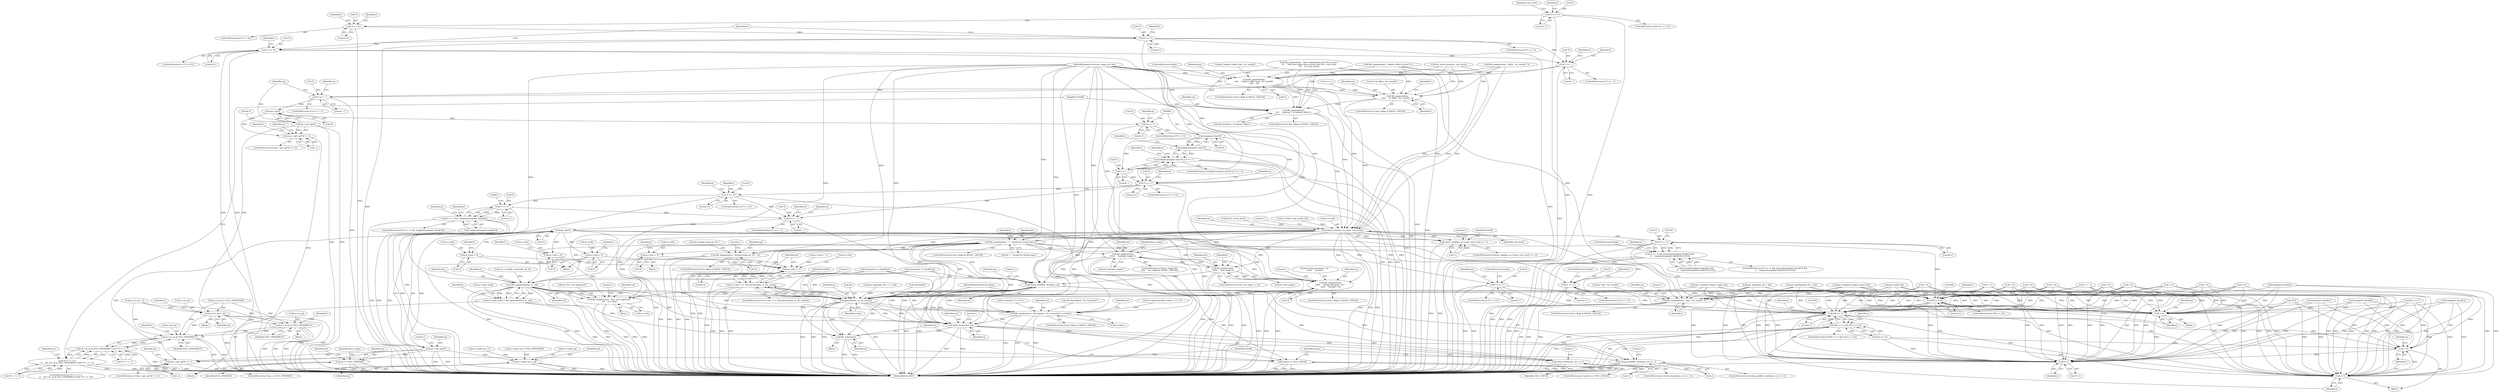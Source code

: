 digraph "0_file_4a284c89d6ef11aca34da65da7d673050a5ea320@pointer" {
"1000154" [label="(Call,*l == '>')"];
"1000382" [label="(Call,*l == '&')"];
"1000395" [label="(Call,*l == '(')"];
"1000425" [label="(Call,*l == '&')"];
"1000506" [label="(Call,*l == '.')"];
"1000603" [label="(Call,file_magwarn(ms,\n\t\t\t\t\t    \"indirect offset type `%c' invalid\",\n\t\t\t\t\t    *l))"];
"1000617" [label="(Call,*l == '~')"];
"1000633" [label="(Call,get_op(*l))"];
"1000630" [label="(Call,(op = get_op(*l)) != -1)"];
"1000631" [label="(Call,op = get_op(*l))"];
"1000639" [label="(Call,m->in_op |= op)"];
"1000652" [label="(Call,m->in_op |= FILE_OPINDIRECT)"];
"1000707" [label="(Call,m->in_op & FILE_OPINDIRECT)"];
"1000706" [label="(Call,(m->in_op & FILE_OPINDIRECT) && *l++ != ')')"];
"1000700" [label="(Call,*l++ != ')' || \n\t\t    ((m->in_op & FILE_OPINDIRECT) && *l++ != ')'))"];
"1000647" [label="(Call,*l == '(')"];
"1000662" [label="(Call,(unsigned char)*l)"];
"1000661" [label="(Call,isdigit((unsigned char)*l))"];
"1000660" [label="(Call,isdigit((unsigned char)*l) || *l == '-')"];
"1000666" [label="(Call,*l == '-')"];
"1000750" [label="(Call,*l == 'u')"];
"1000811" [label="(Call,*l == 'd')"];
"1000826" [label="(Call,*l == 's')"];
"1000825" [label="(Call,*l == 's' && !isalpha((unsigned char)l[1]))"];
"1000887" [label="(Call,*l == '~')"];
"1000936" [label="(Call,get_op(*l))"];
"1000933" [label="(Call,(op = get_op(*l)) != -1)"];
"1000934" [label="(Call,op = get_op(*l))"];
"1000952" [label="(Call,m->mask_op |= op)"];
"1000982" [label="(Call,op == FILE_OPDIVIDE)"];
"1001231" [label="(Call,file_magwarn(ms,\n\t\t\t\t\t\t    \"string extension `%c' \"\n\t\t\t\t\t\t    \"invalid\", *l))"];
"1001288" [label="(Call,m->reln = *l)"];
"1001309" [label="(Call,file_magwarn(ms, \"%c= not supported\",\n\t\t\t\t    m->reln))"];
"1001393" [label="(Call,m->reln != 'x')"];
"1001392" [label="(Call,m->reln != 'x' && getvalue(ms, m, &l, action))"];
"1001297" [label="(Call,*l == '=')"];
"1001409" [label="(Call,l[0] == '\b')"];
"1001415" [label="(Call,++l)"];
"1001459" [label="(Call,l++)"];
"1001425" [label="(Call,l[0] == '\\')"];
"1001424" [label="(Call,(l[0] == '\\') && (l[1] == 'b'))"];
"1001436" [label="(Call,++l)"];
"1001438" [label="(Call,++l)"];
"1001324" [label="(Call,m->reln = *l)"];
"1001333" [label="(Call,*l == '=')"];
"1001342" [label="(Call,m->reln = *l)"];
"1001359" [label="(Call,*l == 'x')"];
"1001358" [label="(Call,*l == 'x' && ((isascii((unsigned char)l[1]) && \n\t\t    isspace((unsigned char)l[1])) || !l[1]))"];
"1001382" [label="(Call,m->reln = *l)"];
"1000692" [label="(Call,file_magwarn(ms,\n\t\t\t\t\t    \"in_offset `%s' invalid\", l))"];
"1000723" [label="(Call,file_magwarn(ms,\n\t\t\t\t    \"missing ')' in indirect offset\"))"];
"1000737" [label="(Call,check_cond(ms, m->cond, cont_level))"];
"1000736" [label="(Call,check_cond(ms, m->cond, cont_level) == -1)"];
"1000874" [label="(Call,file_magwarn(ms, \"type `%s' invalid\", l))"];
"1000910" [label="(Call,file_magwarn(ms, \"'~' invalid for string types\"))"];
"1000973" [label="(Call,file_signextend(ms, m, val))"];
"1000969" [label="(Call,m->num_mask = file_signextend(ms, m, val))"];
"1001398" [label="(Call,getvalue(ms, m, &l, action))"];
"1001495" [label="(Call,file_magwarn(ms, \"description `%s' truncated\", m->desc))"];
"1001510" [label="(Call,check_format(ms, m))"];
"1001509" [label="(Call,check_format(ms, m) == -1)"];
"1001523" [label="(Call,file_mdump(m))"];
"1001519" [label="(Call,action == FILE_CHECK)"];
"1001021" [label="(Call,file_magwarn(ms,\n\t\t\t\t\t\t    \"multiple ranges\"))"];
"1001044" [label="(Call,file_magwarn(ms,\n\t\t\t\t\t\t    \"zero range\"))"];
"1001257" [label="(Call,string_modifier_check(ms, m))"];
"1001256" [label="(Call,string_modifier_check(ms, m) == -1)"];
"1001273" [label="(Call,file_magwarn(ms, \"invalid string op: %c\", *t))"];
"1000694" [label="(Literal,\"in_offset `%s' invalid\")"];
"1001258" [label="(Identifier,ms)"];
"1001460" [label="(Identifier,l)"];
"1000881" [label="(Call,m->mask_op = 0)"];
"1000597" [label="(ControlStructure,if (ms->flags & MAGIC_CHECK))"];
"1001520" [label="(Identifier,action)"];
"1001524" [label="(Identifier,m)"];
"1000608" [label="(ControlStructure,break;)"];
"1000630" [label="(Call,(op = get_op(*l)) != -1)"];
"1000984" [label="(Identifier,FILE_OPDIVIDE)"];
"1000975" [label="(Identifier,m)"];
"1000911" [label="(Identifier,ms)"];
"1001496" [label="(Identifier,ms)"];
"1001257" [label="(Call,string_modifier_check(ms, m))"];
"1000898" [label="(Call,m->mask_op |= FILE_OPINVERSE)"];
"1000659" [label="(ControlStructure,if (isdigit((unsigned char)*l) || *l == '-'))"];
"1000723" [label="(Call,file_magwarn(ms,\n\t\t\t\t    \"missing ')' in indirect offset\"))"];
"1001336" [label="(Literal,'=')"];
"1001320" [label="(ControlStructure,break;)"];
"1001281" [label="(Identifier,EATAB)"];
"1000936" [label="(Call,get_op(*l))"];
"1000643" [label="(Identifier,op)"];
"1000843" [label="(Call,++l)"];
"1000912" [label="(Literal,\"'~' invalid for string types\")"];
"1000388" [label="(Identifier,l)"];
"1001261" [label="(Literal,1)"];
"1000796" [label="(Identifier,m)"];
"1000658" [label="(Identifier,l)"];
"1001410" [label="(Call,l[0])"];
"1001458" [label="(Call,*l++)"];
"1001459" [label="(Call,l++)"];
"1001394" [label="(Call,m->reln)"];
"1001267" [label="(ControlStructure,if (ms->flags & MAGIC_CHECK))"];
"1000398" [label="(Literal,'(')"];
"1001512" [label="(Identifier,m)"];
"1001521" [label="(Identifier,FILE_CHECK)"];
"1001275" [label="(Literal,\"invalid string op: %c\")"];
"1000173" [label="(Call,file_check_mem(ms, cont_level))"];
"1000641" [label="(Identifier,m)"];
"1001409" [label="(Call,l[0] == '\b')"];
"1000382" [label="(Call,*l == '&')"];
"1000166" [label="(Identifier,cont_level)"];
"1001296" [label="(ControlStructure,if (*l == '='))"];
"1001489" [label="(ControlStructure,if (ms->flags & MAGIC_CHECK))"];
"1001447" [label="(Identifier,i)"];
"1001328" [label="(Call,*l)"];
"1000428" [label="(Literal,'&')"];
"1001317" [label="(Literal,1)"];
"1001333" [label="(Call,*l == '=')"];
"1000737" [label="(Call,check_cond(ms, m->cond, cont_level))"];
"1001300" [label="(Literal,'=')"];
"1000353" [label="(Call,memset(m, 0, sizeof(*m)))"];
"1001442" [label="(Identifier,m)"];
"1000512" [label="(Identifier,l)"];
"1001497" [label="(Literal,\"description `%s' truncated\")"];
"1001413" [label="(Literal,'\b')"];
"1000616" [label="(ControlStructure,if (*l == '~'))"];
"1000618" [label="(Call,*l)"];
"1001513" [label="(Call,-1)"];
"1001357" [label="(ControlStructure,if (*l == 'x' && ((isascii((unsigned char)l[1]) && \n\t\t    isspace((unsigned char)l[1])) || !l[1])))"];
"1000506" [label="(Call,*l == '.')"];
"1001437" [label="(Identifier,l)"];
"1000848" [label="(Identifier,m)"];
"1001332" [label="(ControlStructure,if (*l == '='))"];
"1000624" [label="(Identifier,m)"];
"1001297" [label="(Call,*l == '=')"];
"1000603" [label="(Call,file_magwarn(ms,\n\t\t\t\t\t    \"indirect offset type `%c' invalid\",\n\t\t\t\t\t    *l))"];
"1001044" [label="(Call,file_magwarn(ms,\n\t\t\t\t\t\t    \"zero range\"))"];
"1000636" [label="(Call,-1)"];
"1000874" [label="(Call,file_magwarn(ms, \"type `%s' invalid\", l))"];
"1000910" [label="(Call,file_magwarn(ms, \"'~' invalid for string types\"))"];
"1000829" [label="(Literal,'s')"];
"1000230" [label="(Call,(int32_t)cont_level)"];
"1000798" [label="(Call,get_type(type_tbl, l, &l))"];
"1000653" [label="(Call,m->in_op)"];
"1001359" [label="(Call,*l == 'x')"];
"1001342" [label="(Call,m->reln = *l)"];
"1000383" [label="(Call,*l)"];
"1001408" [label="(ControlStructure,if (l[0] == '\b'))"];
"1001416" [label="(Identifier,l)"];
"1000830" [label="(Call,!isalpha((unsigned char)l[1]))"];
"1000457" [label="(Call,file_magwarn(ms, \"relative offset at level 0\"))"];
"1000704" [label="(Identifier,l)"];
"1000660" [label="(Call,isdigit((unsigned char)*l) || *l == '-')"];
"1001312" [label="(Call,m->reln)"];
"1001352" [label="(Call,m->reln = '=')"];
"1001294" [label="(Call,++l)"];
"1001349" [label="(Identifier,l)"];
"1000744" [label="(Literal,1)"];
"1001264" [label="(Literal,1)"];
"1001362" [label="(Literal,'x')"];
"1000646" [label="(ControlStructure,if (*l == '('))"];
"1000976" [label="(Identifier,val)"];
"1000970" [label="(Call,m->num_mask)"];
"1000814" [label="(Literal,'d')"];
"1000645" [label="(Identifier,l)"];
"1001310" [label="(Identifier,ms)"];
"1001435" [label="(Block,)"];
"1000777" [label="(Call,get_standard_integer_type(l, &l))"];
"1000697" [label="(Identifier,l)"];
"1000656" [label="(Identifier,FILE_OPINDIRECT)"];
"1000664" [label="(Call,*l)"];
"1000667" [label="(Call,*l)"];
"1001045" [label="(Identifier,ms)"];
"1001415" [label="(Call,++l)"];
"1000154" [label="(Call,*l == '>')"];
"1001439" [label="(Identifier,l)"];
"1000982" [label="(Call,op == FILE_OPDIVIDE)"];
"1001288" [label="(Call,m->reln = *l)"];
"1001393" [label="(Call,m->reln != 'x')"];
"1000725" [label="(Literal,\"missing ')' in indirect offset\")"];
"1001324" [label="(Call,m->reln = *l)"];
"1000699" [label="(ControlStructure,if (*l++ != ')' || \n\t\t    ((m->in_op & FILE_OPINDIRECT) && *l++ != ')')))"];
"1000381" [label="(ControlStructure,if (*l == '&'))"];
"1001363" [label="(Call,(isascii((unsigned char)l[1]) && \n\t\t    isspace((unsigned char)l[1])) || !l[1])"];
"1000748" [label="(Identifier,EATAB)"];
"1000973" [label="(Call,file_signextend(ms, m, val))"];
"1001038" [label="(ControlStructure,if (m->str_range == 0))"];
"1001233" [label="(Literal,\"string extension `%c' \"\n\t\t\t\t\t\t    \"invalid\")"];
"1000952" [label="(Call,m->mask_op |= op)"];
"1000637" [label="(Literal,1)"];
"1001510" [label="(Call,check_format(ms, m))"];
"1000875" [label="(Identifier,ms)"];
"1001528" [label="(Identifier,m)"];
"1000717" [label="(ControlStructure,if (ms->flags & MAGIC_CHECK))"];
"1000868" [label="(ControlStructure,if (ms->flags & MAGIC_CHECK))"];
"1001256" [label="(Call,string_modifier_check(ms, m) == -1)"];
"1000715" [label="(Identifier,l)"];
"1000727" [label="(Call,m->cond = get_cond(l, &l))"];
"1000673" [label="(Identifier,m)"];
"1000649" [label="(Identifier,l)"];
"1000890" [label="(Literal,'~')"];
"1000305" [label="(Call,memset(m, 0, sizeof(*m)))"];
"1000385" [label="(Literal,'&')"];
"1000826" [label="(Call,*l == 's')"];
"1000669" [label="(Literal,'-')"];
"1001427" [label="(Identifier,l)"];
"1001403" [label="(Identifier,action)"];
"1001273" [label="(Call,file_magwarn(ms, \"invalid string op: %c\", *t))"];
"1001343" [label="(Call,m->reln)"];
"1000935" [label="(Identifier,op)"];
"1001398" [label="(Call,getvalue(ms, m, &l, action))"];
"1000735" [label="(ControlStructure,if (check_cond(ms, m->cond, cont_level) == -1))"];
"1000832" [label="(Call,(unsigned char)l[1])"];
"1000638" [label="(Block,)"];
"1000242" [label="(Call,file_magwarn(ms, \"New continuation level %u is more \"\n\t\t\t    \"than one larger than current level %u\", cont_level,\n\t\t\t    m->cont_level))"];
"1001390" [label="(ControlStructure,break;)"];
"1001399" [label="(Identifier,ms)"];
"1001504" [label="(Identifier,ms)"];
"1001330" [label="(Call,++l)"];
"1000654" [label="(Identifier,m)"];
"1001046" [label="(Literal,\"zero range\")"];
"1001382" [label="(Call,m->reln = *l)"];
"1000651" [label="(Block,)"];
"1000622" [label="(Call,m->in_op |= FILE_OPINVERSE)"];
"1000711" [label="(Identifier,FILE_OPINDIRECT)"];
"1001377" [label="(Call,!l[1])"];
"1000886" [label="(ControlStructure,if (*l == '~'))"];
"1000724" [label="(Identifier,ms)"];
"1001477" [label="(Call,m->desc[sizeof(m->desc) - 1] = '\0')"];
"1000509" [label="(Literal,'.')"];
"1000811" [label="(Call,*l == 'd')"];
"1000810" [label="(ControlStructure,if (*l == 'd'))"];
"1000157" [label="(Literal,'>')"];
"1000887" [label="(Call,*l == '~')"];
"1001425" [label="(Call,l[0] == '\\')"];
"1001280" [label="(Literal,1)"];
"1001348" [label="(Call,++l)"];
"1000996" [label="(Call,++l)"];
"1001298" [label="(Call,*l)"];
"1000932" [label="(ControlStructure,if ((op = get_op(*l)) != -1))"];
"1001360" [label="(Call,*l)"];
"1000441" [label="(Identifier,m)"];
"1001400" [label="(Identifier,m)"];
"1001259" [label="(Identifier,m)"];
"1000481" [label="(Call,file_magwarn(ms, \"offset `%s' invalid\", l))"];
"1000631" [label="(Call,op = get_op(*l))"];
"1001232" [label="(Identifier,ms)"];
"1001386" [label="(Call,*l)"];
"1000160" [label="(Identifier,l)"];
"1001423" [label="(ControlStructure,if ((l[0] == '\\') && (l[1] == 'b')))"];
"1000939" [label="(Call,-1)"];
"1000749" [label="(ControlStructure,if (*l == 'u'))"];
"1000611" [label="(Call,m->in_op = 0)"];
"1000739" [label="(Call,m->cond)"];
"1000738" [label="(Identifier,ms)"];
"1000134" [label="(MethodParameterIn,int action)"];
"1001518" [label="(ControlStructure,if (action == FILE_CHECK))"];
"1000934" [label="(Call,op = get_op(*l))"];
"1001248" [label="(Call,(unsigned char)l[2])"];
"1000757" [label="(Identifier,m)"];
"1000743" [label="(Call,-1)"];
"1001426" [label="(Call,l[0])"];
"1001023" [label="(Literal,\"multiple ranges\")"];
"1000397" [label="(Identifier,l)"];
"1000652" [label="(Call,m->in_op |= FILE_OPINDIRECT)"];
"1001022" [label="(Identifier,ms)"];
"1000604" [label="(Identifier,ms)"];
"1000957" [label="(Call,val = (uint64_t)strtoull(l, &t, 0))"];
"1001292" [label="(Call,*l)"];
"1000661" [label="(Call,isdigit((unsigned char)*l))"];
"1000731" [label="(Call,get_cond(l, &l))"];
"1000720" [label="(Identifier,ms)"];
"1001238" [label="(Literal,1)"];
"1000981" [label="(ControlStructure,if (op == FILE_OPDIVIDE))"];
"1001255" [label="(ControlStructure,if (string_modifier_check(ms, m) == -1))"];
"1000662" [label="(Call,(unsigned char)*l)"];
"1000827" [label="(Call,*l)"];
"1000969" [label="(Call,m->num_mask = file_signextend(ms, m, val))"];
"1001289" [label="(Call,m->reln)"];
"1000880" [label="(Literal,1)"];
"1001508" [label="(ControlStructure,if (check_format(ms, m) == -1))"];
"1001274" [label="(Identifier,ms)"];
"1000812" [label="(Call,*l)"];
"1001358" [label="(Call,*l == 'x' && ((isascii((unsigned char)l[1]) && \n\t\t    isspace((unsigned char)l[1])) || !l[1]))"];
"1000426" [label="(Call,*l)"];
"1001430" [label="(Call,l[1] == 'b')"];
"1000953" [label="(Call,m->mask_op)"];
"1001451" [label="(Call,m->desc[i++] = *l++)"];
"1001438" [label="(Call,++l)"];
"1000683" [label="(Call,l == t)"];
"1000648" [label="(Call,*l)"];
"1000876" [label="(Literal,\"type `%s' invalid\")"];
"1000692" [label="(Call,file_magwarn(ms,\n\t\t\t\t\t    \"in_offset `%s' invalid\", l))"];
"1000751" [label="(Call,*l)"];
"1000974" [label="(Identifier,ms)"];
"1001338" [label="(Call,++l)"];
"1000605" [label="(Literal,\"indirect offset type `%c' invalid\")"];
"1000988" [label="(Identifier,have_range)"];
"1000606" [label="(Call,*l)"];
"1000888" [label="(Call,*l)"];
"1000956" [label="(Identifier,op)"];
"1001383" [label="(Call,m->reln)"];
"1000750" [label="(Call,*l == 'u')"];
"1001260" [label="(Call,-1)"];
"1000817" [label="(Identifier,m)"];
"1001414" [label="(Block,)"];
"1000650" [label="(Literal,'(')"];
"1000396" [label="(Call,*l)"];
"1000708" [label="(Call,m->in_op)"];
"1001047" [label="(Call,l = t - 1)"];
"1000914" [label="(Identifier,l)"];
"1000153" [label="(ControlStructure,while (*l == '>'))"];
"1001325" [label="(Call,m->reln)"];
"1001021" [label="(Call,file_magwarn(ms,\n\t\t\t\t\t\t    \"multiple ranges\"))"];
"1001511" [label="(Identifier,ms)"];
"1001308" [label="(Block,)"];
"1000668" [label="(Identifier,l)"];
"1001346" [label="(Call,*l)"];
"1000634" [label="(Call,*l)"];
"1001025" [label="(Identifier,have_range)"];
"1001429" [label="(Literal,'\\')"];
"1000706" [label="(Call,(m->in_op & FILE_OPINDIRECT) && *l++ != ')')"];
"1000712" [label="(Call,*l++ != ')')"];
"1000395" [label="(Call,*l == '(')"];
"1001419" [label="(Identifier,m)"];
"1000819" [label="(Call,get_standard_integer_type(l, &l))"];
"1000632" [label="(Identifier,op)"];
"1000647" [label="(Call,*l == '(')"];
"1000828" [label="(Identifier,l)"];
"1001522" [label="(Block,)"];
"1000640" [label="(Call,m->in_op)"];
"1001309" [label="(Call,file_magwarn(ms, \"%c= not supported\",\n\t\t\t\t    m->reln))"];
"1000896" [label="(Identifier,m)"];
"1001436" [label="(Call,++l)"];
"1001234" [label="(Call,*l)"];
"1001285" [label="(Block,)"];
"1001519" [label="(Call,action == FILE_CHECK)"];
"1001498" [label="(Call,m->desc)"];
"1000904" [label="(ControlStructure,if (ms->flags & MAGIC_CHECK))"];
"1000913" [label="(Call,++l)"];
"1001392" [label="(Call,m->reln != 'x' && getvalue(ms, m, &l, action))"];
"1000856" [label="(Call,get_type(special_tbl, l, &l))"];
"1001331" [label="(Identifier,l)"];
"1001523" [label="(Call,file_mdump(m))"];
"1000431" [label="(Identifier,l)"];
"1001241" [label="(Call,l[1] == '/')"];
"1000155" [label="(Call,*l)"];
"1000979" [label="(Identifier,l)"];
"1001231" [label="(Call,file_magwarn(ms,\n\t\t\t\t\t\t    \"string extension `%c' \"\n\t\t\t\t\t\t    \"invalid\", *l))"];
"1001340" [label="(ControlStructure,break;)"];
"1000700" [label="(Call,*l++ != ')' || \n\t\t    ((m->in_op & FILE_OPINDIRECT) && *l++ != ')'))"];
"1000840" [label="(Identifier,m)"];
"1000948" [label="(Block,)"];
"1000966" [label="(Call,l = t)"];
"1000633" [label="(Call,get_op(*l))"];
"1000742" [label="(Identifier,cont_level)"];
"1001534" [label="(MethodReturn,RET)"];
"1000877" [label="(Identifier,l)"];
"1001384" [label="(Identifier,m)"];
"1001389" [label="(Identifier,l)"];
"1000983" [label="(Identifier,op)"];
"1001381" [label="(Block,)"];
"1001276" [label="(Call,*t)"];
"1001391" [label="(ControlStructure,if (m->reln != 'x' && getvalue(ms, m, &l, action)))"];
"1001424" [label="(Call,(l[0] == '\\') && (l[1] == 'b'))"];
"1001495" [label="(Call,file_magwarn(ms, \"description `%s' truncated\", m->desc))"];
"1001225" [label="(ControlStructure,if (ms->flags & MAGIC_CHECK))"];
"1000394" [label="(ControlStructure,if (*l == '('))"];
"1001295" [label="(Identifier,l)"];
"1000401" [label="(Identifier,l)"];
"1001401" [label="(Call,&l)"];
"1001432" [label="(Identifier,l)"];
"1000507" [label="(Call,*l)"];
"1000726" [label="(Identifier,EATAB)"];
"1000686" [label="(ControlStructure,if (ms->flags & MAGIC_CHECK))"];
"1001305" [label="(Identifier,ms)"];
"1001366" [label="(Call,(unsigned char)l[1])"];
"1001318" [label="(Call,++l)"];
"1000130" [label="(MethodParameterIn,struct magic_set *ms)"];
"1000946" [label="(Identifier,m)"];
"1000707" [label="(Call,m->in_op & FILE_OPINDIRECT)"];
"1000701" [label="(Call,*l++ != ')')"];
"1000639" [label="(Call,m->in_op |= op)"];
"1000759" [label="(Call,get_type(type_tbl, l + 1, &l))"];
"1000629" [label="(ControlStructure,if ((op = get_op(*l)) != -1))"];
"1000824" [label="(ControlStructure,if (*l == 's' && !isalpha((unsigned char)l[1])))"];
"1001048" [label="(Identifier,l)"];
"1000617" [label="(Call,*l == '~')"];
"1000736" [label="(Call,check_cond(ms, m->cond, cont_level) == -1)"];
"1001334" [label="(Call,*l)"];
"1000937" [label="(Call,*l)"];
"1001397" [label="(Literal,'x')"];
"1000753" [label="(Literal,'u')"];
"1000425" [label="(Call,*l == '&')"];
"1000977" [label="(Call,eatsize(&l))"];
"1001388" [label="(Call,++l)"];
"1000505" [label="(ControlStructure,if (*l == '.'))"];
"1000424" [label="(ControlStructure,if (*l == '&'))"];
"1001407" [label="(Identifier,EATAB)"];
"1001339" [label="(Identifier,l)"];
"1000933" [label="(Call,(op = get_op(*l)) != -1)"];
"1000693" [label="(Identifier,ms)"];
"1001013" [label="(ControlStructure,if (have_range &&\n\t\t\t\t\t    (ms->flags & MAGIC_CHECK)))"];
"1001270" [label="(Identifier,ms)"];
"1001514" [label="(Literal,1)"];
"1000695" [label="(Identifier,l)"];
"1000613" [label="(Identifier,m)"];
"1001406" [label="(Literal,1)"];
"1000940" [label="(Literal,1)"];
"1001311" [label="(Literal,\"%c= not supported\")"];
"1000917" [label="(Identifier,m)"];
"1001517" [label="(Literal,1)"];
"1000620" [label="(Literal,'~')"];
"1000747" [label="(Literal,1)"];
"1001509" [label="(Call,check_format(ms, m) == -1)"];
"1001372" [label="(Call,(unsigned char)l[1])"];
"1000958" [label="(Identifier,val)"];
"1000666" [label="(Call,*l == '-')"];
"1000825" [label="(Call,*l == 's' && !isalpha((unsigned char)l[1]))"];
"1000154" -> "1000153"  [label="AST: "];
"1000154" -> "1000157"  [label="CFG: "];
"1000155" -> "1000154"  [label="AST: "];
"1000157" -> "1000154"  [label="AST: "];
"1000160" -> "1000154"  [label="CFG: "];
"1000166" -> "1000154"  [label="CFG: "];
"1000154" -> "1001534"  [label="DDG: "];
"1000154" -> "1001534"  [label="DDG: "];
"1000154" -> "1000382"  [label="DDG: "];
"1000382" -> "1000381"  [label="AST: "];
"1000382" -> "1000385"  [label="CFG: "];
"1000383" -> "1000382"  [label="AST: "];
"1000385" -> "1000382"  [label="AST: "];
"1000388" -> "1000382"  [label="CFG: "];
"1000397" -> "1000382"  [label="CFG: "];
"1000382" -> "1001534"  [label="DDG: "];
"1000382" -> "1000395"  [label="DDG: "];
"1000395" -> "1000394"  [label="AST: "];
"1000395" -> "1000398"  [label="CFG: "];
"1000396" -> "1000395"  [label="AST: "];
"1000398" -> "1000395"  [label="AST: "];
"1000401" -> "1000395"  [label="CFG: "];
"1000441" -> "1000395"  [label="CFG: "];
"1000395" -> "1001534"  [label="DDG: "];
"1000395" -> "1001534"  [label="DDG: "];
"1000395" -> "1000425"  [label="DDG: "];
"1000395" -> "1000506"  [label="DDG: "];
"1000395" -> "1000750"  [label="DDG: "];
"1000425" -> "1000424"  [label="AST: "];
"1000425" -> "1000428"  [label="CFG: "];
"1000426" -> "1000425"  [label="AST: "];
"1000428" -> "1000425"  [label="AST: "];
"1000431" -> "1000425"  [label="CFG: "];
"1000441" -> "1000425"  [label="CFG: "];
"1000425" -> "1001534"  [label="DDG: "];
"1000425" -> "1001534"  [label="DDG: "];
"1000425" -> "1000506"  [label="DDG: "];
"1000425" -> "1000750"  [label="DDG: "];
"1000506" -> "1000505"  [label="AST: "];
"1000506" -> "1000509"  [label="CFG: "];
"1000507" -> "1000506"  [label="AST: "];
"1000509" -> "1000506"  [label="AST: "];
"1000512" -> "1000506"  [label="CFG: "];
"1000613" -> "1000506"  [label="CFG: "];
"1000506" -> "1001534"  [label="DDG: "];
"1000506" -> "1000603"  [label="DDG: "];
"1000506" -> "1000617"  [label="DDG: "];
"1000603" -> "1000597"  [label="AST: "];
"1000603" -> "1000606"  [label="CFG: "];
"1000604" -> "1000603"  [label="AST: "];
"1000605" -> "1000603"  [label="AST: "];
"1000606" -> "1000603"  [label="AST: "];
"1000608" -> "1000603"  [label="CFG: "];
"1000603" -> "1001534"  [label="DDG: "];
"1000457" -> "1000603"  [label="DDG: "];
"1000481" -> "1000603"  [label="DDG: "];
"1000173" -> "1000603"  [label="DDG: "];
"1000242" -> "1000603"  [label="DDG: "];
"1000130" -> "1000603"  [label="DDG: "];
"1000603" -> "1000617"  [label="DDG: "];
"1000603" -> "1000692"  [label="DDG: "];
"1000603" -> "1000723"  [label="DDG: "];
"1000603" -> "1000737"  [label="DDG: "];
"1000617" -> "1000616"  [label="AST: "];
"1000617" -> "1000620"  [label="CFG: "];
"1000618" -> "1000617"  [label="AST: "];
"1000620" -> "1000617"  [label="AST: "];
"1000624" -> "1000617"  [label="CFG: "];
"1000632" -> "1000617"  [label="CFG: "];
"1000617" -> "1001534"  [label="DDG: "];
"1000617" -> "1000633"  [label="DDG: "];
"1000633" -> "1000631"  [label="AST: "];
"1000633" -> "1000634"  [label="CFG: "];
"1000634" -> "1000633"  [label="AST: "];
"1000631" -> "1000633"  [label="CFG: "];
"1000633" -> "1000630"  [label="DDG: "];
"1000633" -> "1000631"  [label="DDG: "];
"1000633" -> "1000647"  [label="DDG: "];
"1000630" -> "1000629"  [label="AST: "];
"1000630" -> "1000636"  [label="CFG: "];
"1000631" -> "1000630"  [label="AST: "];
"1000636" -> "1000630"  [label="AST: "];
"1000641" -> "1000630"  [label="CFG: "];
"1000649" -> "1000630"  [label="CFG: "];
"1000630" -> "1001534"  [label="DDG: "];
"1000631" -> "1000630"  [label="DDG: "];
"1000636" -> "1000630"  [label="DDG: "];
"1000632" -> "1000631"  [label="AST: "];
"1000637" -> "1000631"  [label="CFG: "];
"1000631" -> "1001534"  [label="DDG: "];
"1000631" -> "1001534"  [label="DDG: "];
"1000631" -> "1000639"  [label="DDG: "];
"1000639" -> "1000638"  [label="AST: "];
"1000639" -> "1000643"  [label="CFG: "];
"1000640" -> "1000639"  [label="AST: "];
"1000643" -> "1000639"  [label="AST: "];
"1000645" -> "1000639"  [label="CFG: "];
"1000639" -> "1001534"  [label="DDG: "];
"1000639" -> "1001534"  [label="DDG: "];
"1000639" -> "1001534"  [label="DDG: "];
"1000622" -> "1000639"  [label="DDG: "];
"1000611" -> "1000639"  [label="DDG: "];
"1000639" -> "1000652"  [label="DDG: "];
"1000639" -> "1000707"  [label="DDG: "];
"1000652" -> "1000651"  [label="AST: "];
"1000652" -> "1000656"  [label="CFG: "];
"1000653" -> "1000652"  [label="AST: "];
"1000656" -> "1000652"  [label="AST: "];
"1000658" -> "1000652"  [label="CFG: "];
"1000652" -> "1001534"  [label="DDG: "];
"1000652" -> "1001534"  [label="DDG: "];
"1000652" -> "1001534"  [label="DDG: "];
"1000622" -> "1000652"  [label="DDG: "];
"1000611" -> "1000652"  [label="DDG: "];
"1000652" -> "1000707"  [label="DDG: "];
"1000652" -> "1000707"  [label="DDG: "];
"1000707" -> "1000706"  [label="AST: "];
"1000707" -> "1000711"  [label="CFG: "];
"1000708" -> "1000707"  [label="AST: "];
"1000711" -> "1000707"  [label="AST: "];
"1000715" -> "1000707"  [label="CFG: "];
"1000706" -> "1000707"  [label="CFG: "];
"1000707" -> "1001534"  [label="DDG: "];
"1000707" -> "1001534"  [label="DDG: "];
"1000707" -> "1000706"  [label="DDG: "];
"1000707" -> "1000706"  [label="DDG: "];
"1000622" -> "1000707"  [label="DDG: "];
"1000611" -> "1000707"  [label="DDG: "];
"1000706" -> "1000700"  [label="AST: "];
"1000706" -> "1000712"  [label="CFG: "];
"1000712" -> "1000706"  [label="AST: "];
"1000700" -> "1000706"  [label="CFG: "];
"1000706" -> "1001534"  [label="DDG: "];
"1000706" -> "1000700"  [label="DDG: "];
"1000706" -> "1000700"  [label="DDG: "];
"1000700" -> "1000706"  [label="DDG: "];
"1000712" -> "1000706"  [label="DDG: "];
"1000712" -> "1000706"  [label="DDG: "];
"1000700" -> "1000699"  [label="AST: "];
"1000700" -> "1000701"  [label="CFG: "];
"1000701" -> "1000700"  [label="AST: "];
"1000720" -> "1000700"  [label="CFG: "];
"1000726" -> "1000700"  [label="CFG: "];
"1000700" -> "1001534"  [label="DDG: "];
"1000700" -> "1001534"  [label="DDG: "];
"1000700" -> "1001534"  [label="DDG: "];
"1000701" -> "1000700"  [label="DDG: "];
"1000701" -> "1000700"  [label="DDG: "];
"1000647" -> "1000646"  [label="AST: "];
"1000647" -> "1000650"  [label="CFG: "];
"1000648" -> "1000647"  [label="AST: "];
"1000650" -> "1000647"  [label="AST: "];
"1000654" -> "1000647"  [label="CFG: "];
"1000663" -> "1000647"  [label="CFG: "];
"1000647" -> "1001534"  [label="DDG: "];
"1000647" -> "1000662"  [label="DDG: "];
"1000662" -> "1000661"  [label="AST: "];
"1000662" -> "1000664"  [label="CFG: "];
"1000663" -> "1000662"  [label="AST: "];
"1000664" -> "1000662"  [label="AST: "];
"1000661" -> "1000662"  [label="CFG: "];
"1000662" -> "1001534"  [label="DDG: "];
"1000662" -> "1000661"  [label="DDG: "];
"1000662" -> "1000666"  [label="DDG: "];
"1000662" -> "1000750"  [label="DDG: "];
"1000661" -> "1000660"  [label="AST: "];
"1000668" -> "1000661"  [label="CFG: "];
"1000660" -> "1000661"  [label="CFG: "];
"1000661" -> "1001534"  [label="DDG: "];
"1000661" -> "1000660"  [label="DDG: "];
"1000660" -> "1000659"  [label="AST: "];
"1000660" -> "1000666"  [label="CFG: "];
"1000666" -> "1000660"  [label="AST: "];
"1000673" -> "1000660"  [label="CFG: "];
"1000704" -> "1000660"  [label="CFG: "];
"1000660" -> "1001534"  [label="DDG: "];
"1000660" -> "1001534"  [label="DDG: "];
"1000660" -> "1001534"  [label="DDG: "];
"1000666" -> "1000660"  [label="DDG: "];
"1000666" -> "1000660"  [label="DDG: "];
"1000666" -> "1000669"  [label="CFG: "];
"1000667" -> "1000666"  [label="AST: "];
"1000669" -> "1000666"  [label="AST: "];
"1000666" -> "1001534"  [label="DDG: "];
"1000666" -> "1000750"  [label="DDG: "];
"1000750" -> "1000749"  [label="AST: "];
"1000750" -> "1000753"  [label="CFG: "];
"1000751" -> "1000750"  [label="AST: "];
"1000753" -> "1000750"  [label="AST: "];
"1000757" -> "1000750"  [label="CFG: "];
"1000796" -> "1000750"  [label="CFG: "];
"1000750" -> "1001534"  [label="DDG: "];
"1000750" -> "1001534"  [label="DDG: "];
"1000750" -> "1000811"  [label="DDG: "];
"1000750" -> "1000887"  [label="DDG: "];
"1000811" -> "1000810"  [label="AST: "];
"1000811" -> "1000814"  [label="CFG: "];
"1000812" -> "1000811"  [label="AST: "];
"1000814" -> "1000811"  [label="AST: "];
"1000817" -> "1000811"  [label="CFG: "];
"1000828" -> "1000811"  [label="CFG: "];
"1000811" -> "1001534"  [label="DDG: "];
"1000811" -> "1001534"  [label="DDG: "];
"1000811" -> "1000826"  [label="DDG: "];
"1000811" -> "1000887"  [label="DDG: "];
"1000826" -> "1000825"  [label="AST: "];
"1000826" -> "1000829"  [label="CFG: "];
"1000827" -> "1000826"  [label="AST: "];
"1000829" -> "1000826"  [label="AST: "];
"1000833" -> "1000826"  [label="CFG: "];
"1000825" -> "1000826"  [label="CFG: "];
"1000826" -> "1001534"  [label="DDG: "];
"1000826" -> "1000825"  [label="DDG: "];
"1000826" -> "1000825"  [label="DDG: "];
"1000826" -> "1000887"  [label="DDG: "];
"1000825" -> "1000824"  [label="AST: "];
"1000825" -> "1000830"  [label="CFG: "];
"1000830" -> "1000825"  [label="AST: "];
"1000840" -> "1000825"  [label="CFG: "];
"1000848" -> "1000825"  [label="CFG: "];
"1000825" -> "1001534"  [label="DDG: "];
"1000825" -> "1001534"  [label="DDG: "];
"1000825" -> "1001534"  [label="DDG: "];
"1000830" -> "1000825"  [label="DDG: "];
"1000887" -> "1000886"  [label="AST: "];
"1000887" -> "1000890"  [label="CFG: "];
"1000888" -> "1000887"  [label="AST: "];
"1000890" -> "1000887"  [label="AST: "];
"1000896" -> "1000887"  [label="CFG: "];
"1000917" -> "1000887"  [label="CFG: "];
"1000887" -> "1001534"  [label="DDG: "];
"1000887" -> "1000936"  [label="DDG: "];
"1000936" -> "1000934"  [label="AST: "];
"1000936" -> "1000937"  [label="CFG: "];
"1000937" -> "1000936"  [label="AST: "];
"1000934" -> "1000936"  [label="CFG: "];
"1000936" -> "1001534"  [label="DDG: "];
"1000936" -> "1000933"  [label="DDG: "];
"1000936" -> "1000934"  [label="DDG: "];
"1000936" -> "1001231"  [label="DDG: "];
"1000936" -> "1001288"  [label="DDG: "];
"1000936" -> "1001297"  [label="DDG: "];
"1000936" -> "1001324"  [label="DDG: "];
"1000936" -> "1001333"  [label="DDG: "];
"1000936" -> "1001342"  [label="DDG: "];
"1000936" -> "1001359"  [label="DDG: "];
"1000936" -> "1001409"  [label="DDG: "];
"1000936" -> "1001425"  [label="DDG: "];
"1000933" -> "1000932"  [label="AST: "];
"1000933" -> "1000939"  [label="CFG: "];
"1000934" -> "1000933"  [label="AST: "];
"1000939" -> "1000933"  [label="AST: "];
"1000946" -> "1000933"  [label="CFG: "];
"1001281" -> "1000933"  [label="CFG: "];
"1000933" -> "1001534"  [label="DDG: "];
"1000933" -> "1001534"  [label="DDG: "];
"1000934" -> "1000933"  [label="DDG: "];
"1000939" -> "1000933"  [label="DDG: "];
"1000935" -> "1000934"  [label="AST: "];
"1000940" -> "1000934"  [label="CFG: "];
"1000934" -> "1001534"  [label="DDG: "];
"1000934" -> "1001534"  [label="DDG: "];
"1000934" -> "1000952"  [label="DDG: "];
"1000934" -> "1000982"  [label="DDG: "];
"1000952" -> "1000948"  [label="AST: "];
"1000952" -> "1000956"  [label="CFG: "];
"1000953" -> "1000952"  [label="AST: "];
"1000956" -> "1000952"  [label="AST: "];
"1000958" -> "1000952"  [label="CFG: "];
"1000952" -> "1001534"  [label="DDG: "];
"1000952" -> "1001534"  [label="DDG: "];
"1000952" -> "1001534"  [label="DDG: "];
"1000898" -> "1000952"  [label="DDG: "];
"1000881" -> "1000952"  [label="DDG: "];
"1000982" -> "1000981"  [label="AST: "];
"1000982" -> "1000984"  [label="CFG: "];
"1000983" -> "1000982"  [label="AST: "];
"1000984" -> "1000982"  [label="AST: "];
"1000988" -> "1000982"  [label="CFG: "];
"1001270" -> "1000982"  [label="CFG: "];
"1000982" -> "1001534"  [label="DDG: "];
"1000982" -> "1001534"  [label="DDG: "];
"1000982" -> "1001534"  [label="DDG: "];
"1001231" -> "1001225"  [label="AST: "];
"1001231" -> "1001234"  [label="CFG: "];
"1001232" -> "1001231"  [label="AST: "];
"1001233" -> "1001231"  [label="AST: "];
"1001234" -> "1001231"  [label="AST: "];
"1001238" -> "1001231"  [label="CFG: "];
"1001231" -> "1001534"  [label="DDG: "];
"1001231" -> "1001534"  [label="DDG: "];
"1001231" -> "1001534"  [label="DDG: "];
"1001044" -> "1001231"  [label="DDG: "];
"1000910" -> "1001231"  [label="DDG: "];
"1000737" -> "1001231"  [label="DDG: "];
"1001021" -> "1001231"  [label="DDG: "];
"1000130" -> "1001231"  [label="DDG: "];
"1001288" -> "1001285"  [label="AST: "];
"1001288" -> "1001292"  [label="CFG: "];
"1001289" -> "1001288"  [label="AST: "];
"1001292" -> "1001288"  [label="AST: "];
"1001295" -> "1001288"  [label="CFG: "];
"1001288" -> "1001309"  [label="DDG: "];
"1001288" -> "1001393"  [label="DDG: "];
"1001309" -> "1001308"  [label="AST: "];
"1001309" -> "1001312"  [label="CFG: "];
"1001310" -> "1001309"  [label="AST: "];
"1001311" -> "1001309"  [label="AST: "];
"1001312" -> "1001309"  [label="AST: "];
"1001317" -> "1001309"  [label="CFG: "];
"1001309" -> "1001534"  [label="DDG: "];
"1001309" -> "1001534"  [label="DDG: "];
"1001309" -> "1001534"  [label="DDG: "];
"1001257" -> "1001309"  [label="DDG: "];
"1000910" -> "1001309"  [label="DDG: "];
"1000973" -> "1001309"  [label="DDG: "];
"1000737" -> "1001309"  [label="DDG: "];
"1000130" -> "1001309"  [label="DDG: "];
"1001393" -> "1001392"  [label="AST: "];
"1001393" -> "1001397"  [label="CFG: "];
"1001394" -> "1001393"  [label="AST: "];
"1001397" -> "1001393"  [label="AST: "];
"1001399" -> "1001393"  [label="CFG: "];
"1001392" -> "1001393"  [label="CFG: "];
"1001393" -> "1001534"  [label="DDG: "];
"1001393" -> "1001392"  [label="DDG: "];
"1001393" -> "1001392"  [label="DDG: "];
"1001342" -> "1001393"  [label="DDG: "];
"1001324" -> "1001393"  [label="DDG: "];
"1001352" -> "1001393"  [label="DDG: "];
"1001382" -> "1001393"  [label="DDG: "];
"1001392" -> "1001391"  [label="AST: "];
"1001392" -> "1001398"  [label="CFG: "];
"1001398" -> "1001392"  [label="AST: "];
"1001406" -> "1001392"  [label="CFG: "];
"1001407" -> "1001392"  [label="CFG: "];
"1001392" -> "1001534"  [label="DDG: "];
"1001392" -> "1001534"  [label="DDG: "];
"1001392" -> "1001534"  [label="DDG: "];
"1001398" -> "1001392"  [label="DDG: "];
"1001398" -> "1001392"  [label="DDG: "];
"1001398" -> "1001392"  [label="DDG: "];
"1001398" -> "1001392"  [label="DDG: "];
"1001297" -> "1001296"  [label="AST: "];
"1001297" -> "1001300"  [label="CFG: "];
"1001298" -> "1001297"  [label="AST: "];
"1001300" -> "1001297"  [label="AST: "];
"1001305" -> "1001297"  [label="CFG: "];
"1001320" -> "1001297"  [label="CFG: "];
"1001297" -> "1001534"  [label="DDG: "];
"1001297" -> "1001534"  [label="DDG: "];
"1001297" -> "1001409"  [label="DDG: "];
"1001297" -> "1001425"  [label="DDG: "];
"1001409" -> "1001408"  [label="AST: "];
"1001409" -> "1001413"  [label="CFG: "];
"1001410" -> "1001409"  [label="AST: "];
"1001413" -> "1001409"  [label="AST: "];
"1001416" -> "1001409"  [label="CFG: "];
"1001427" -> "1001409"  [label="CFG: "];
"1001409" -> "1001534"  [label="DDG: "];
"1001409" -> "1001534"  [label="DDG: "];
"1001348" -> "1001409"  [label="DDG: "];
"1000843" -> "1001409"  [label="DDG: "];
"1001047" -> "1001409"  [label="DDG: "];
"1000819" -> "1001409"  [label="DDG: "];
"1000966" -> "1001409"  [label="DDG: "];
"1000798" -> "1001409"  [label="DDG: "];
"1001359" -> "1001409"  [label="DDG: "];
"1001338" -> "1001409"  [label="DDG: "];
"1001388" -> "1001409"  [label="DDG: "];
"1000777" -> "1001409"  [label="DDG: "];
"1000913" -> "1001409"  [label="DDG: "];
"1001333" -> "1001409"  [label="DDG: "];
"1001330" -> "1001409"  [label="DDG: "];
"1000856" -> "1001409"  [label="DDG: "];
"1001294" -> "1001409"  [label="DDG: "];
"1000996" -> "1001409"  [label="DDG: "];
"1001318" -> "1001409"  [label="DDG: "];
"1000731" -> "1001409"  [label="DDG: "];
"1001409" -> "1001415"  [label="DDG: "];
"1001409" -> "1001425"  [label="DDG: "];
"1001409" -> "1001459"  [label="DDG: "];
"1001415" -> "1001414"  [label="AST: "];
"1001415" -> "1001416"  [label="CFG: "];
"1001416" -> "1001415"  [label="AST: "];
"1001419" -> "1001415"  [label="CFG: "];
"1001348" -> "1001415"  [label="DDG: "];
"1000832" -> "1001415"  [label="DDG: "];
"1000843" -> "1001415"  [label="DDG: "];
"1001047" -> "1001415"  [label="DDG: "];
"1000819" -> "1001415"  [label="DDG: "];
"1000966" -> "1001415"  [label="DDG: "];
"1000798" -> "1001415"  [label="DDG: "];
"1001248" -> "1001415"  [label="DDG: "];
"1001388" -> "1001415"  [label="DDG: "];
"1000913" -> "1001415"  [label="DDG: "];
"1001330" -> "1001415"  [label="DDG: "];
"1001377" -> "1001415"  [label="DDG: "];
"1001366" -> "1001415"  [label="DDG: "];
"1000856" -> "1001415"  [label="DDG: "];
"1001294" -> "1001415"  [label="DDG: "];
"1000996" -> "1001415"  [label="DDG: "];
"1001318" -> "1001415"  [label="DDG: "];
"1001241" -> "1001415"  [label="DDG: "];
"1001338" -> "1001415"  [label="DDG: "];
"1001372" -> "1001415"  [label="DDG: "];
"1000777" -> "1001415"  [label="DDG: "];
"1000731" -> "1001415"  [label="DDG: "];
"1001415" -> "1001459"  [label="DDG: "];
"1001459" -> "1001458"  [label="AST: "];
"1001459" -> "1001460"  [label="CFG: "];
"1001460" -> "1001459"  [label="AST: "];
"1001458" -> "1001459"  [label="CFG: "];
"1001459" -> "1001534"  [label="DDG: "];
"1000832" -> "1001459"  [label="DDG: "];
"1000843" -> "1001459"  [label="DDG: "];
"1001047" -> "1001459"  [label="DDG: "];
"1000819" -> "1001459"  [label="DDG: "];
"1000966" -> "1001459"  [label="DDG: "];
"1000798" -> "1001459"  [label="DDG: "];
"1001248" -> "1001459"  [label="DDG: "];
"1001388" -> "1001459"  [label="DDG: "];
"1000913" -> "1001459"  [label="DDG: "];
"1001377" -> "1001459"  [label="DDG: "];
"1001366" -> "1001459"  [label="DDG: "];
"1001430" -> "1001459"  [label="DDG: "];
"1000856" -> "1001459"  [label="DDG: "];
"1001294" -> "1001459"  [label="DDG: "];
"1001438" -> "1001459"  [label="DDG: "];
"1001348" -> "1001459"  [label="DDG: "];
"1000996" -> "1001459"  [label="DDG: "];
"1001318" -> "1001459"  [label="DDG: "];
"1001241" -> "1001459"  [label="DDG: "];
"1001338" -> "1001459"  [label="DDG: "];
"1001372" -> "1001459"  [label="DDG: "];
"1000777" -> "1001459"  [label="DDG: "];
"1001330" -> "1001459"  [label="DDG: "];
"1001425" -> "1001459"  [label="DDG: "];
"1000731" -> "1001459"  [label="DDG: "];
"1001425" -> "1001424"  [label="AST: "];
"1001425" -> "1001429"  [label="CFG: "];
"1001426" -> "1001425"  [label="AST: "];
"1001429" -> "1001425"  [label="AST: "];
"1001432" -> "1001425"  [label="CFG: "];
"1001424" -> "1001425"  [label="CFG: "];
"1001425" -> "1001534"  [label="DDG: "];
"1001425" -> "1001424"  [label="DDG: "];
"1001425" -> "1001424"  [label="DDG: "];
"1001348" -> "1001425"  [label="DDG: "];
"1000843" -> "1001425"  [label="DDG: "];
"1001047" -> "1001425"  [label="DDG: "];
"1000819" -> "1001425"  [label="DDG: "];
"1000966" -> "1001425"  [label="DDG: "];
"1000798" -> "1001425"  [label="DDG: "];
"1001359" -> "1001425"  [label="DDG: "];
"1001338" -> "1001425"  [label="DDG: "];
"1001388" -> "1001425"  [label="DDG: "];
"1000777" -> "1001425"  [label="DDG: "];
"1000913" -> "1001425"  [label="DDG: "];
"1001333" -> "1001425"  [label="DDG: "];
"1001330" -> "1001425"  [label="DDG: "];
"1000856" -> "1001425"  [label="DDG: "];
"1001294" -> "1001425"  [label="DDG: "];
"1000996" -> "1001425"  [label="DDG: "];
"1001318" -> "1001425"  [label="DDG: "];
"1000731" -> "1001425"  [label="DDG: "];
"1001425" -> "1001436"  [label="DDG: "];
"1001425" -> "1001438"  [label="DDG: "];
"1001424" -> "1001423"  [label="AST: "];
"1001424" -> "1001430"  [label="CFG: "];
"1001430" -> "1001424"  [label="AST: "];
"1001437" -> "1001424"  [label="CFG: "];
"1001447" -> "1001424"  [label="CFG: "];
"1001424" -> "1001534"  [label="DDG: "];
"1001424" -> "1001534"  [label="DDG: "];
"1001424" -> "1001534"  [label="DDG: "];
"1001430" -> "1001424"  [label="DDG: "];
"1001430" -> "1001424"  [label="DDG: "];
"1001436" -> "1001435"  [label="AST: "];
"1001436" -> "1001437"  [label="CFG: "];
"1001437" -> "1001436"  [label="AST: "];
"1001439" -> "1001436"  [label="CFG: "];
"1001348" -> "1001436"  [label="DDG: "];
"1000832" -> "1001436"  [label="DDG: "];
"1000843" -> "1001436"  [label="DDG: "];
"1001047" -> "1001436"  [label="DDG: "];
"1000819" -> "1001436"  [label="DDG: "];
"1000966" -> "1001436"  [label="DDG: "];
"1000798" -> "1001436"  [label="DDG: "];
"1001248" -> "1001436"  [label="DDG: "];
"1001388" -> "1001436"  [label="DDG: "];
"1000913" -> "1001436"  [label="DDG: "];
"1001377" -> "1001436"  [label="DDG: "];
"1001366" -> "1001436"  [label="DDG: "];
"1001430" -> "1001436"  [label="DDG: "];
"1000856" -> "1001436"  [label="DDG: "];
"1001294" -> "1001436"  [label="DDG: "];
"1000996" -> "1001436"  [label="DDG: "];
"1001318" -> "1001436"  [label="DDG: "];
"1001241" -> "1001436"  [label="DDG: "];
"1001338" -> "1001436"  [label="DDG: "];
"1001372" -> "1001436"  [label="DDG: "];
"1000777" -> "1001436"  [label="DDG: "];
"1001330" -> "1001436"  [label="DDG: "];
"1000731" -> "1001436"  [label="DDG: "];
"1001436" -> "1001438"  [label="DDG: "];
"1001438" -> "1001435"  [label="AST: "];
"1001438" -> "1001439"  [label="CFG: "];
"1001439" -> "1001438"  [label="AST: "];
"1001442" -> "1001438"  [label="CFG: "];
"1000832" -> "1001438"  [label="DDG: "];
"1001248" -> "1001438"  [label="DDG: "];
"1001241" -> "1001438"  [label="DDG: "];
"1001372" -> "1001438"  [label="DDG: "];
"1001377" -> "1001438"  [label="DDG: "];
"1001366" -> "1001438"  [label="DDG: "];
"1001430" -> "1001438"  [label="DDG: "];
"1001324" -> "1001285"  [label="AST: "];
"1001324" -> "1001328"  [label="CFG: "];
"1001325" -> "1001324"  [label="AST: "];
"1001328" -> "1001324"  [label="AST: "];
"1001331" -> "1001324"  [label="CFG: "];
"1001333" -> "1001332"  [label="AST: "];
"1001333" -> "1001336"  [label="CFG: "];
"1001334" -> "1001333"  [label="AST: "];
"1001336" -> "1001333"  [label="AST: "];
"1001339" -> "1001333"  [label="CFG: "];
"1001340" -> "1001333"  [label="CFG: "];
"1001333" -> "1001534"  [label="DDG: "];
"1001333" -> "1001534"  [label="DDG: "];
"1001342" -> "1001285"  [label="AST: "];
"1001342" -> "1001346"  [label="CFG: "];
"1001343" -> "1001342"  [label="AST: "];
"1001346" -> "1001342"  [label="AST: "];
"1001349" -> "1001342"  [label="CFG: "];
"1001342" -> "1001534"  [label="DDG: "];
"1001359" -> "1001358"  [label="AST: "];
"1001359" -> "1001362"  [label="CFG: "];
"1001360" -> "1001359"  [label="AST: "];
"1001362" -> "1001359"  [label="AST: "];
"1001367" -> "1001359"  [label="CFG: "];
"1001358" -> "1001359"  [label="CFG: "];
"1001359" -> "1001534"  [label="DDG: "];
"1001359" -> "1001358"  [label="DDG: "];
"1001359" -> "1001358"  [label="DDG: "];
"1001359" -> "1001382"  [label="DDG: "];
"1001358" -> "1001357"  [label="AST: "];
"1001358" -> "1001363"  [label="CFG: "];
"1001363" -> "1001358"  [label="AST: "];
"1001384" -> "1001358"  [label="CFG: "];
"1001390" -> "1001358"  [label="CFG: "];
"1001358" -> "1001534"  [label="DDG: "];
"1001358" -> "1001534"  [label="DDG: "];
"1001358" -> "1001534"  [label="DDG: "];
"1001363" -> "1001358"  [label="DDG: "];
"1001363" -> "1001358"  [label="DDG: "];
"1001382" -> "1001381"  [label="AST: "];
"1001382" -> "1001386"  [label="CFG: "];
"1001383" -> "1001382"  [label="AST: "];
"1001386" -> "1001382"  [label="AST: "];
"1001389" -> "1001382"  [label="CFG: "];
"1001382" -> "1001534"  [label="DDG: "];
"1000692" -> "1000686"  [label="AST: "];
"1000692" -> "1000695"  [label="CFG: "];
"1000693" -> "1000692"  [label="AST: "];
"1000694" -> "1000692"  [label="AST: "];
"1000695" -> "1000692"  [label="AST: "];
"1000697" -> "1000692"  [label="CFG: "];
"1000692" -> "1001534"  [label="DDG: "];
"1000457" -> "1000692"  [label="DDG: "];
"1000481" -> "1000692"  [label="DDG: "];
"1000173" -> "1000692"  [label="DDG: "];
"1000242" -> "1000692"  [label="DDG: "];
"1000130" -> "1000692"  [label="DDG: "];
"1000683" -> "1000692"  [label="DDG: "];
"1000692" -> "1000723"  [label="DDG: "];
"1000692" -> "1000737"  [label="DDG: "];
"1000723" -> "1000717"  [label="AST: "];
"1000723" -> "1000725"  [label="CFG: "];
"1000724" -> "1000723"  [label="AST: "];
"1000725" -> "1000723"  [label="AST: "];
"1000726" -> "1000723"  [label="CFG: "];
"1000723" -> "1001534"  [label="DDG: "];
"1000457" -> "1000723"  [label="DDG: "];
"1000481" -> "1000723"  [label="DDG: "];
"1000173" -> "1000723"  [label="DDG: "];
"1000242" -> "1000723"  [label="DDG: "];
"1000130" -> "1000723"  [label="DDG: "];
"1000723" -> "1000737"  [label="DDG: "];
"1000737" -> "1000736"  [label="AST: "];
"1000737" -> "1000742"  [label="CFG: "];
"1000738" -> "1000737"  [label="AST: "];
"1000739" -> "1000737"  [label="AST: "];
"1000742" -> "1000737"  [label="AST: "];
"1000744" -> "1000737"  [label="CFG: "];
"1000737" -> "1001534"  [label="DDG: "];
"1000737" -> "1001534"  [label="DDG: "];
"1000737" -> "1001534"  [label="DDG: "];
"1000737" -> "1000736"  [label="DDG: "];
"1000737" -> "1000736"  [label="DDG: "];
"1000737" -> "1000736"  [label="DDG: "];
"1000457" -> "1000737"  [label="DDG: "];
"1000481" -> "1000737"  [label="DDG: "];
"1000173" -> "1000737"  [label="DDG: "];
"1000242" -> "1000737"  [label="DDG: "];
"1000242" -> "1000737"  [label="DDG: "];
"1000130" -> "1000737"  [label="DDG: "];
"1000727" -> "1000737"  [label="DDG: "];
"1000230" -> "1000737"  [label="DDG: "];
"1000737" -> "1000874"  [label="DDG: "];
"1000737" -> "1000910"  [label="DDG: "];
"1000737" -> "1000973"  [label="DDG: "];
"1000737" -> "1001021"  [label="DDG: "];
"1000737" -> "1001044"  [label="DDG: "];
"1000737" -> "1001257"  [label="DDG: "];
"1000737" -> "1001273"  [label="DDG: "];
"1000737" -> "1001398"  [label="DDG: "];
"1000737" -> "1001495"  [label="DDG: "];
"1000737" -> "1001510"  [label="DDG: "];
"1000736" -> "1000735"  [label="AST: "];
"1000736" -> "1000743"  [label="CFG: "];
"1000743" -> "1000736"  [label="AST: "];
"1000747" -> "1000736"  [label="CFG: "];
"1000748" -> "1000736"  [label="CFG: "];
"1000736" -> "1001534"  [label="DDG: "];
"1000736" -> "1001534"  [label="DDG: "];
"1000743" -> "1000736"  [label="DDG: "];
"1000874" -> "1000868"  [label="AST: "];
"1000874" -> "1000877"  [label="CFG: "];
"1000875" -> "1000874"  [label="AST: "];
"1000876" -> "1000874"  [label="AST: "];
"1000877" -> "1000874"  [label="AST: "];
"1000880" -> "1000874"  [label="CFG: "];
"1000874" -> "1001534"  [label="DDG: "];
"1000874" -> "1001534"  [label="DDG: "];
"1000874" -> "1001534"  [label="DDG: "];
"1000130" -> "1000874"  [label="DDG: "];
"1000856" -> "1000874"  [label="DDG: "];
"1000832" -> "1000874"  [label="DDG: "];
"1000843" -> "1000874"  [label="DDG: "];
"1000819" -> "1000874"  [label="DDG: "];
"1000798" -> "1000874"  [label="DDG: "];
"1000777" -> "1000874"  [label="DDG: "];
"1000731" -> "1000874"  [label="DDG: "];
"1000910" -> "1000904"  [label="AST: "];
"1000910" -> "1000912"  [label="CFG: "];
"1000911" -> "1000910"  [label="AST: "];
"1000912" -> "1000910"  [label="AST: "];
"1000914" -> "1000910"  [label="CFG: "];
"1000910" -> "1001534"  [label="DDG: "];
"1000910" -> "1001534"  [label="DDG: "];
"1000130" -> "1000910"  [label="DDG: "];
"1000910" -> "1000973"  [label="DDG: "];
"1000910" -> "1001021"  [label="DDG: "];
"1000910" -> "1001044"  [label="DDG: "];
"1000910" -> "1001257"  [label="DDG: "];
"1000910" -> "1001273"  [label="DDG: "];
"1000910" -> "1001398"  [label="DDG: "];
"1000910" -> "1001495"  [label="DDG: "];
"1000910" -> "1001510"  [label="DDG: "];
"1000973" -> "1000969"  [label="AST: "];
"1000973" -> "1000976"  [label="CFG: "];
"1000974" -> "1000973"  [label="AST: "];
"1000975" -> "1000973"  [label="AST: "];
"1000976" -> "1000973"  [label="AST: "];
"1000969" -> "1000973"  [label="CFG: "];
"1000973" -> "1001534"  [label="DDG: "];
"1000973" -> "1001534"  [label="DDG: "];
"1000973" -> "1001534"  [label="DDG: "];
"1000973" -> "1000969"  [label="DDG: "];
"1000973" -> "1000969"  [label="DDG: "];
"1000973" -> "1000969"  [label="DDG: "];
"1000130" -> "1000973"  [label="DDG: "];
"1000305" -> "1000973"  [label="DDG: "];
"1000353" -> "1000973"  [label="DDG: "];
"1000957" -> "1000973"  [label="DDG: "];
"1000973" -> "1001398"  [label="DDG: "];
"1000973" -> "1001398"  [label="DDG: "];
"1000973" -> "1001495"  [label="DDG: "];
"1000973" -> "1001510"  [label="DDG: "];
"1000973" -> "1001510"  [label="DDG: "];
"1000973" -> "1001523"  [label="DDG: "];
"1000969" -> "1000948"  [label="AST: "];
"1000970" -> "1000969"  [label="AST: "];
"1000979" -> "1000969"  [label="CFG: "];
"1000969" -> "1001534"  [label="DDG: "];
"1000969" -> "1001534"  [label="DDG: "];
"1001398" -> "1001403"  [label="CFG: "];
"1001399" -> "1001398"  [label="AST: "];
"1001400" -> "1001398"  [label="AST: "];
"1001401" -> "1001398"  [label="AST: "];
"1001403" -> "1001398"  [label="AST: "];
"1001398" -> "1001534"  [label="DDG: "];
"1001398" -> "1001534"  [label="DDG: "];
"1001398" -> "1001534"  [label="DDG: "];
"1001398" -> "1001534"  [label="DDG: "];
"1001257" -> "1001398"  [label="DDG: "];
"1001257" -> "1001398"  [label="DDG: "];
"1000130" -> "1001398"  [label="DDG: "];
"1000305" -> "1001398"  [label="DDG: "];
"1000353" -> "1001398"  [label="DDG: "];
"1000856" -> "1001398"  [label="DDG: "];
"1000759" -> "1001398"  [label="DDG: "];
"1000798" -> "1001398"  [label="DDG: "];
"1000977" -> "1001398"  [label="DDG: "];
"1000777" -> "1001398"  [label="DDG: "];
"1000819" -> "1001398"  [label="DDG: "];
"1000134" -> "1001398"  [label="DDG: "];
"1001398" -> "1001495"  [label="DDG: "];
"1001398" -> "1001510"  [label="DDG: "];
"1001398" -> "1001510"  [label="DDG: "];
"1001398" -> "1001519"  [label="DDG: "];
"1001398" -> "1001523"  [label="DDG: "];
"1001495" -> "1001489"  [label="AST: "];
"1001495" -> "1001498"  [label="CFG: "];
"1001496" -> "1001495"  [label="AST: "];
"1001497" -> "1001495"  [label="AST: "];
"1001498" -> "1001495"  [label="AST: "];
"1001504" -> "1001495"  [label="CFG: "];
"1001495" -> "1001534"  [label="DDG: "];
"1001495" -> "1001534"  [label="DDG: "];
"1001495" -> "1001534"  [label="DDG: "];
"1001257" -> "1001495"  [label="DDG: "];
"1000130" -> "1001495"  [label="DDG: "];
"1001451" -> "1001495"  [label="DDG: "];
"1001477" -> "1001495"  [label="DDG: "];
"1001495" -> "1001510"  [label="DDG: "];
"1001510" -> "1001509"  [label="AST: "];
"1001510" -> "1001512"  [label="CFG: "];
"1001511" -> "1001510"  [label="AST: "];
"1001512" -> "1001510"  [label="AST: "];
"1001514" -> "1001510"  [label="CFG: "];
"1001510" -> "1001534"  [label="DDG: "];
"1001510" -> "1001534"  [label="DDG: "];
"1001510" -> "1001509"  [label="DDG: "];
"1001510" -> "1001509"  [label="DDG: "];
"1001257" -> "1001510"  [label="DDG: "];
"1001257" -> "1001510"  [label="DDG: "];
"1000130" -> "1001510"  [label="DDG: "];
"1000305" -> "1001510"  [label="DDG: "];
"1000353" -> "1001510"  [label="DDG: "];
"1001510" -> "1001523"  [label="DDG: "];
"1001509" -> "1001508"  [label="AST: "];
"1001509" -> "1001513"  [label="CFG: "];
"1001513" -> "1001509"  [label="AST: "];
"1001517" -> "1001509"  [label="CFG: "];
"1001520" -> "1001509"  [label="CFG: "];
"1001509" -> "1001534"  [label="DDG: "];
"1001509" -> "1001534"  [label="DDG: "];
"1001509" -> "1001534"  [label="DDG: "];
"1001513" -> "1001509"  [label="DDG: "];
"1001523" -> "1001522"  [label="AST: "];
"1001523" -> "1001524"  [label="CFG: "];
"1001524" -> "1001523"  [label="AST: "];
"1001528" -> "1001523"  [label="CFG: "];
"1001523" -> "1001534"  [label="DDG: "];
"1001523" -> "1001534"  [label="DDG: "];
"1000305" -> "1001523"  [label="DDG: "];
"1001257" -> "1001523"  [label="DDG: "];
"1000353" -> "1001523"  [label="DDG: "];
"1001519" -> "1001518"  [label="AST: "];
"1001519" -> "1001521"  [label="CFG: "];
"1001520" -> "1001519"  [label="AST: "];
"1001521" -> "1001519"  [label="AST: "];
"1001524" -> "1001519"  [label="CFG: "];
"1001528" -> "1001519"  [label="CFG: "];
"1001519" -> "1001534"  [label="DDG: "];
"1001519" -> "1001534"  [label="DDG: "];
"1001519" -> "1001534"  [label="DDG: "];
"1000134" -> "1001519"  [label="DDG: "];
"1001021" -> "1001013"  [label="AST: "];
"1001021" -> "1001023"  [label="CFG: "];
"1001022" -> "1001021"  [label="AST: "];
"1001023" -> "1001021"  [label="AST: "];
"1001025" -> "1001021"  [label="CFG: "];
"1001021" -> "1001534"  [label="DDG: "];
"1001021" -> "1001534"  [label="DDG: "];
"1001044" -> "1001021"  [label="DDG: "];
"1000130" -> "1001021"  [label="DDG: "];
"1001021" -> "1001044"  [label="DDG: "];
"1001021" -> "1001257"  [label="DDG: "];
"1001044" -> "1001038"  [label="AST: "];
"1001044" -> "1001046"  [label="CFG: "];
"1001045" -> "1001044"  [label="AST: "];
"1001046" -> "1001044"  [label="AST: "];
"1001048" -> "1001044"  [label="CFG: "];
"1001044" -> "1001534"  [label="DDG: "];
"1001044" -> "1001534"  [label="DDG: "];
"1000130" -> "1001044"  [label="DDG: "];
"1001044" -> "1001257"  [label="DDG: "];
"1001257" -> "1001256"  [label="AST: "];
"1001257" -> "1001259"  [label="CFG: "];
"1001258" -> "1001257"  [label="AST: "];
"1001259" -> "1001257"  [label="AST: "];
"1001261" -> "1001257"  [label="CFG: "];
"1001257" -> "1001534"  [label="DDG: "];
"1001257" -> "1001534"  [label="DDG: "];
"1001257" -> "1001256"  [label="DDG: "];
"1001257" -> "1001256"  [label="DDG: "];
"1000130" -> "1001257"  [label="DDG: "];
"1000305" -> "1001257"  [label="DDG: "];
"1000353" -> "1001257"  [label="DDG: "];
"1001256" -> "1001255"  [label="AST: "];
"1001256" -> "1001260"  [label="CFG: "];
"1001260" -> "1001256"  [label="AST: "];
"1001264" -> "1001256"  [label="CFG: "];
"1001281" -> "1001256"  [label="CFG: "];
"1001256" -> "1001534"  [label="DDG: "];
"1001256" -> "1001534"  [label="DDG: "];
"1001256" -> "1001534"  [label="DDG: "];
"1001260" -> "1001256"  [label="DDG: "];
"1001273" -> "1001267"  [label="AST: "];
"1001273" -> "1001276"  [label="CFG: "];
"1001274" -> "1001273"  [label="AST: "];
"1001275" -> "1001273"  [label="AST: "];
"1001276" -> "1001273"  [label="AST: "];
"1001280" -> "1001273"  [label="CFG: "];
"1001273" -> "1001534"  [label="DDG: "];
"1001273" -> "1001534"  [label="DDG: "];
"1001273" -> "1001534"  [label="DDG: "];
"1000130" -> "1001273"  [label="DDG: "];
}
